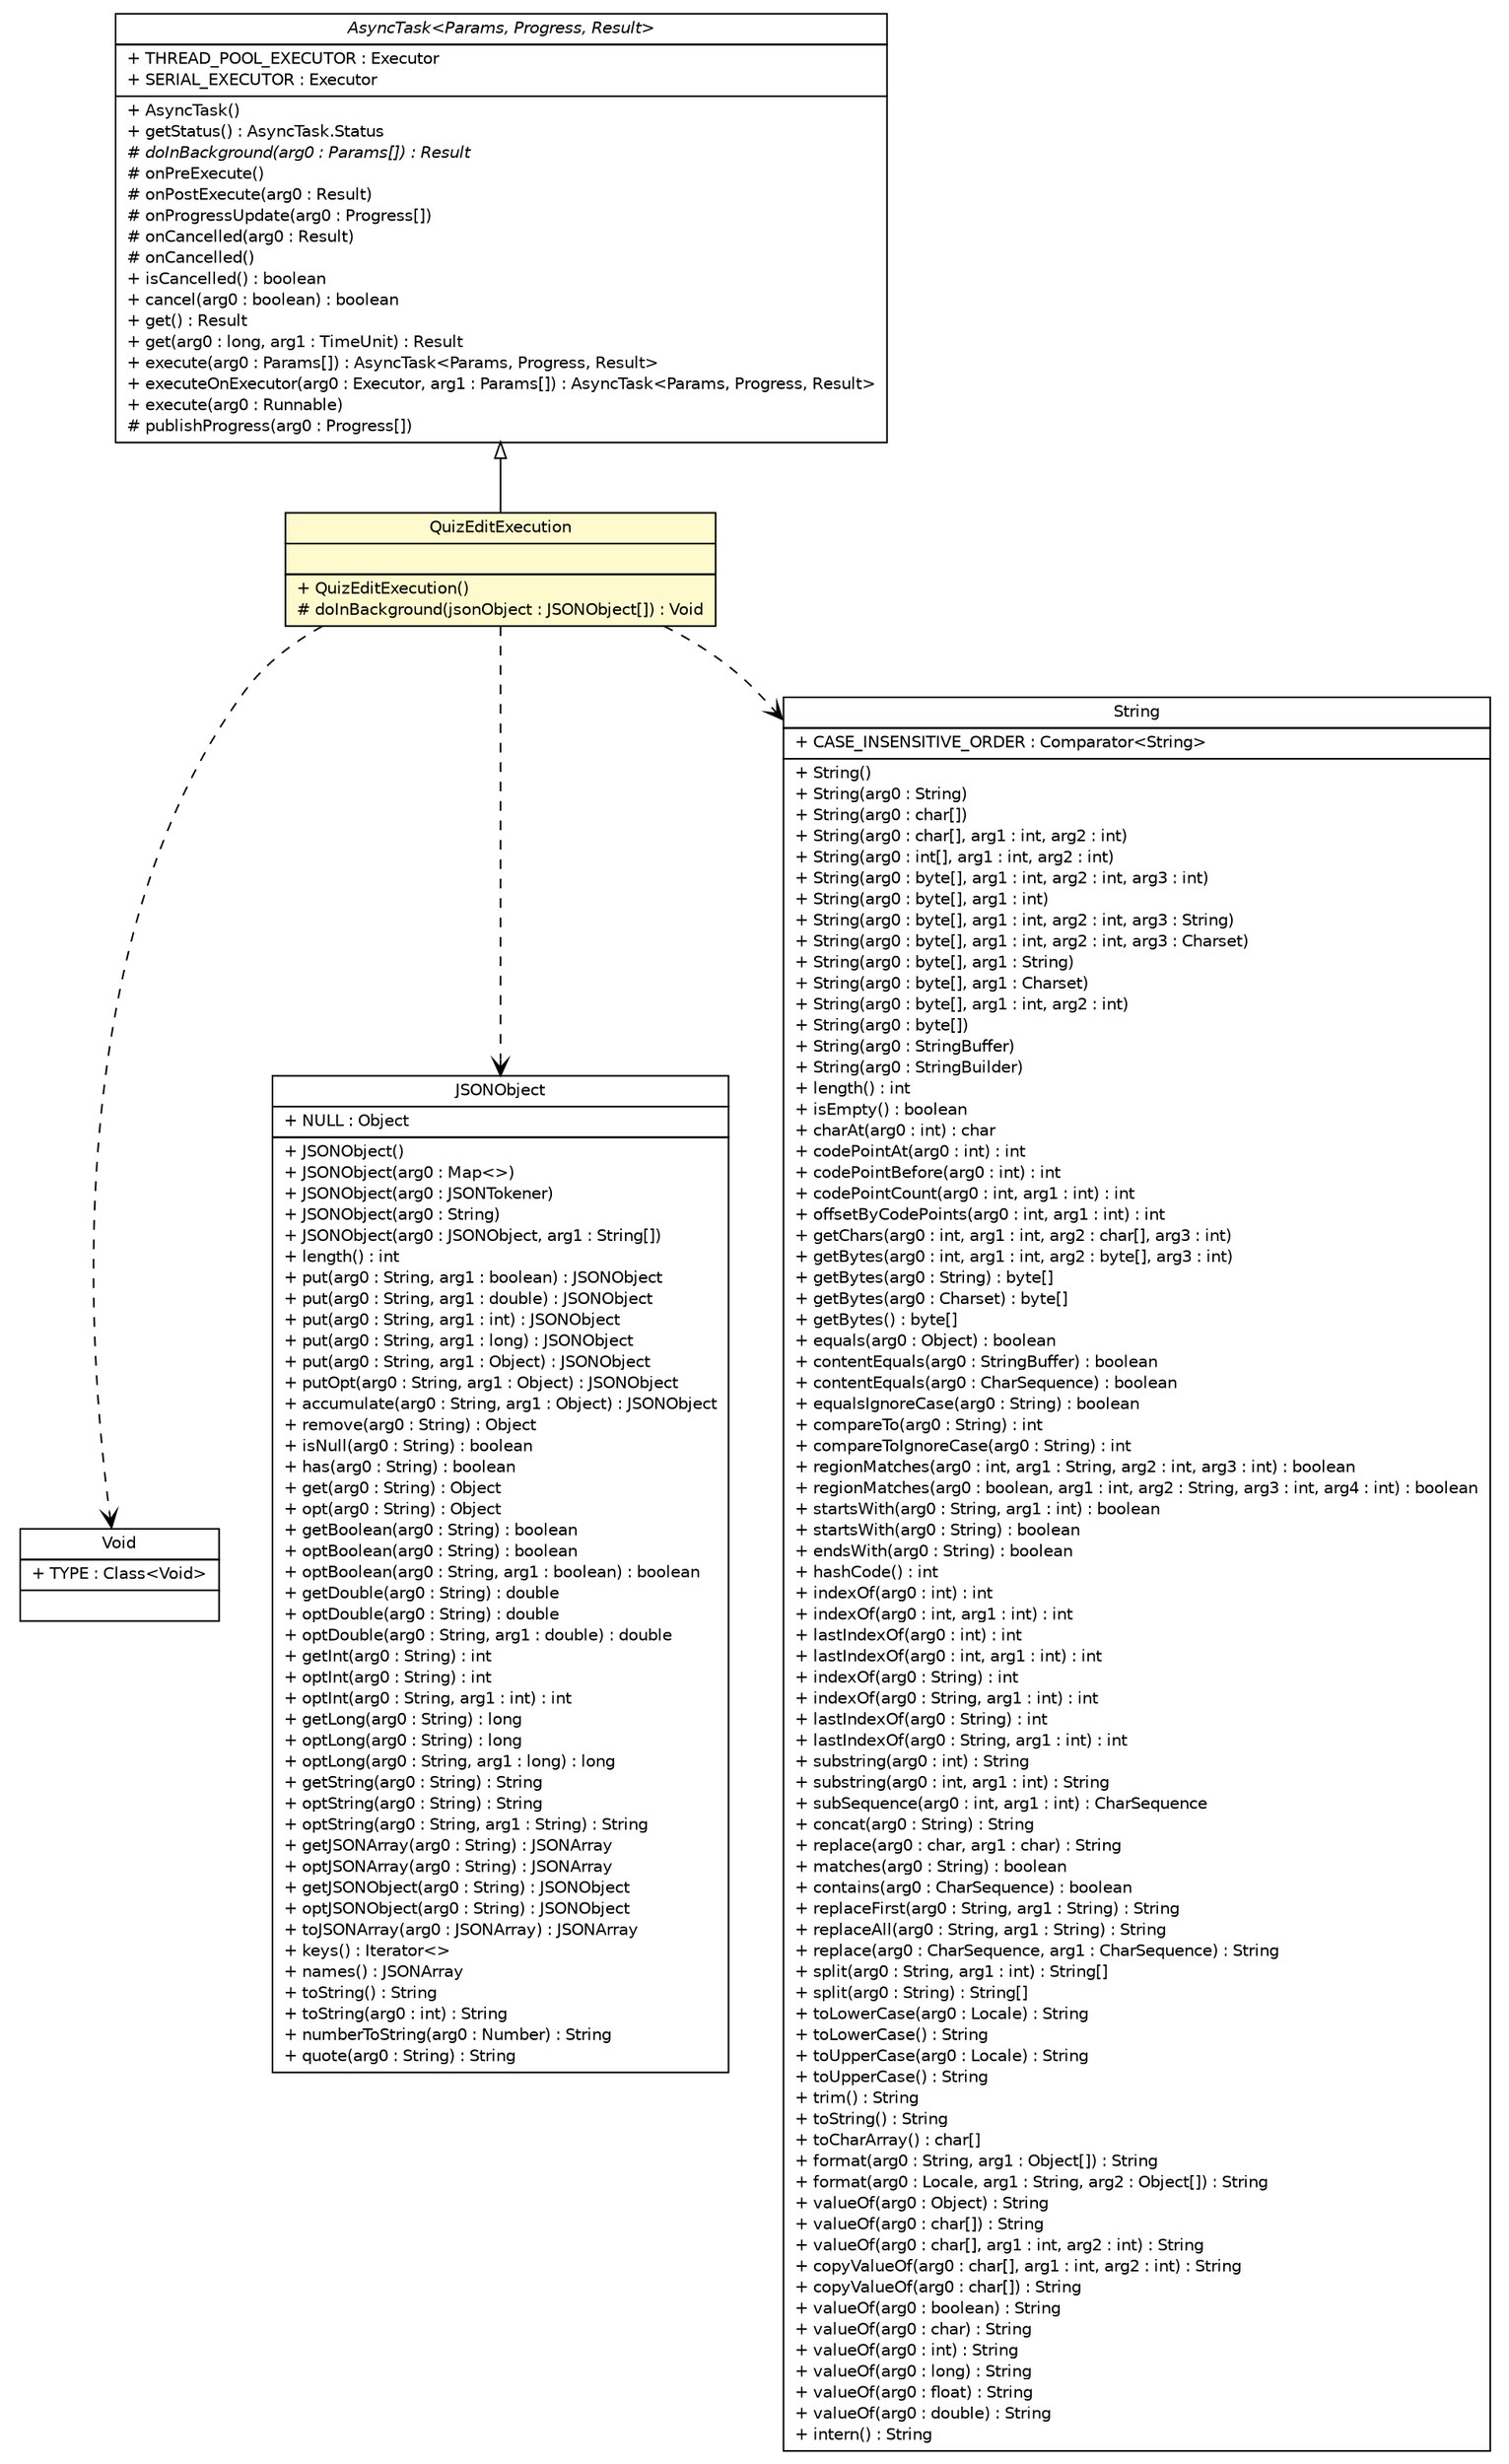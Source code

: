 #!/usr/local/bin/dot
#
# Class diagram 
# Generated by UMLGraph version R5_6_6-1-g9240c4 (http://www.umlgraph.org/)
#

digraph G {
	edge [fontname="Helvetica",fontsize=10,labelfontname="Helvetica",labelfontsize=10];
	node [fontname="Helvetica",fontsize=10,shape=plaintext];
	nodesep=0.25;
	ranksep=0.5;
	// epfl.sweng.backend.QuizEditExecution
	c480 [label=<<table title="epfl.sweng.backend.QuizEditExecution" border="0" cellborder="1" cellspacing="0" cellpadding="2" port="p" bgcolor="lemonChiffon" href="./QuizEditExecution.html">
		<tr><td><table border="0" cellspacing="0" cellpadding="1">
<tr><td align="center" balign="center"> QuizEditExecution </td></tr>
		</table></td></tr>
		<tr><td><table border="0" cellspacing="0" cellpadding="1">
<tr><td align="left" balign="left">  </td></tr>
		</table></td></tr>
		<tr><td><table border="0" cellspacing="0" cellpadding="1">
<tr><td align="left" balign="left"> + QuizEditExecution() </td></tr>
<tr><td align="left" balign="left"> # doInBackground(jsonObject : JSONObject[]) : Void </td></tr>
		</table></td></tr>
		</table>>, URL="./QuizEditExecution.html", fontname="Helvetica", fontcolor="black", fontsize=10.0];
	//epfl.sweng.backend.QuizEditExecution extends android.os.AsyncTask<org.json.JSONObject, java.lang.Void, java.lang.Void>
	c504:p -> c480:p [dir=back,arrowtail=empty];
	// epfl.sweng.backend.QuizEditExecution DEPEND java.lang.Void
	c480:p -> c506:p [taillabel="", label="", headlabel="", fontname="Helvetica", fontcolor="black", fontsize=10.0, color="black", arrowhead=open, style=dashed];
	// epfl.sweng.backend.QuizEditExecution DEPEND org.json.JSONObject
	c480:p -> c507:p [taillabel="", label="", headlabel="", fontname="Helvetica", fontcolor="black", fontsize=10.0, color="black", arrowhead=open, style=dashed];
	// epfl.sweng.backend.QuizEditExecution DEPEND java.lang.String
	c480:p -> c508:p [taillabel="", label="", headlabel="", fontname="Helvetica", fontcolor="black", fontsize=10.0, color="black", arrowhead=open, style=dashed];
	// java.lang.String
	c508 [label=<<table title="java.lang.String" border="0" cellborder="1" cellspacing="0" cellpadding="2" port="p" href="http://java.sun.com/j2se/1.4.2/docs/api/java/lang/String.html">
		<tr><td><table border="0" cellspacing="0" cellpadding="1">
<tr><td align="center" balign="center"> String </td></tr>
		</table></td></tr>
		<tr><td><table border="0" cellspacing="0" cellpadding="1">
<tr><td align="left" balign="left"> + CASE_INSENSITIVE_ORDER : Comparator&lt;String&gt; </td></tr>
		</table></td></tr>
		<tr><td><table border="0" cellspacing="0" cellpadding="1">
<tr><td align="left" balign="left"> + String() </td></tr>
<tr><td align="left" balign="left"> + String(arg0 : String) </td></tr>
<tr><td align="left" balign="left"> + String(arg0 : char[]) </td></tr>
<tr><td align="left" balign="left"> + String(arg0 : char[], arg1 : int, arg2 : int) </td></tr>
<tr><td align="left" balign="left"> + String(arg0 : int[], arg1 : int, arg2 : int) </td></tr>
<tr><td align="left" balign="left"> + String(arg0 : byte[], arg1 : int, arg2 : int, arg3 : int) </td></tr>
<tr><td align="left" balign="left"> + String(arg0 : byte[], arg1 : int) </td></tr>
<tr><td align="left" balign="left"> + String(arg0 : byte[], arg1 : int, arg2 : int, arg3 : String) </td></tr>
<tr><td align="left" balign="left"> + String(arg0 : byte[], arg1 : int, arg2 : int, arg3 : Charset) </td></tr>
<tr><td align="left" balign="left"> + String(arg0 : byte[], arg1 : String) </td></tr>
<tr><td align="left" balign="left"> + String(arg0 : byte[], arg1 : Charset) </td></tr>
<tr><td align="left" balign="left"> + String(arg0 : byte[], arg1 : int, arg2 : int) </td></tr>
<tr><td align="left" balign="left"> + String(arg0 : byte[]) </td></tr>
<tr><td align="left" balign="left"> + String(arg0 : StringBuffer) </td></tr>
<tr><td align="left" balign="left"> + String(arg0 : StringBuilder) </td></tr>
<tr><td align="left" balign="left"> + length() : int </td></tr>
<tr><td align="left" balign="left"> + isEmpty() : boolean </td></tr>
<tr><td align="left" balign="left"> + charAt(arg0 : int) : char </td></tr>
<tr><td align="left" balign="left"> + codePointAt(arg0 : int) : int </td></tr>
<tr><td align="left" balign="left"> + codePointBefore(arg0 : int) : int </td></tr>
<tr><td align="left" balign="left"> + codePointCount(arg0 : int, arg1 : int) : int </td></tr>
<tr><td align="left" balign="left"> + offsetByCodePoints(arg0 : int, arg1 : int) : int </td></tr>
<tr><td align="left" balign="left"> + getChars(arg0 : int, arg1 : int, arg2 : char[], arg3 : int) </td></tr>
<tr><td align="left" balign="left"> + getBytes(arg0 : int, arg1 : int, arg2 : byte[], arg3 : int) </td></tr>
<tr><td align="left" balign="left"> + getBytes(arg0 : String) : byte[] </td></tr>
<tr><td align="left" balign="left"> + getBytes(arg0 : Charset) : byte[] </td></tr>
<tr><td align="left" balign="left"> + getBytes() : byte[] </td></tr>
<tr><td align="left" balign="left"> + equals(arg0 : Object) : boolean </td></tr>
<tr><td align="left" balign="left"> + contentEquals(arg0 : StringBuffer) : boolean </td></tr>
<tr><td align="left" balign="left"> + contentEquals(arg0 : CharSequence) : boolean </td></tr>
<tr><td align="left" balign="left"> + equalsIgnoreCase(arg0 : String) : boolean </td></tr>
<tr><td align="left" balign="left"> + compareTo(arg0 : String) : int </td></tr>
<tr><td align="left" balign="left"> + compareToIgnoreCase(arg0 : String) : int </td></tr>
<tr><td align="left" balign="left"> + regionMatches(arg0 : int, arg1 : String, arg2 : int, arg3 : int) : boolean </td></tr>
<tr><td align="left" balign="left"> + regionMatches(arg0 : boolean, arg1 : int, arg2 : String, arg3 : int, arg4 : int) : boolean </td></tr>
<tr><td align="left" balign="left"> + startsWith(arg0 : String, arg1 : int) : boolean </td></tr>
<tr><td align="left" balign="left"> + startsWith(arg0 : String) : boolean </td></tr>
<tr><td align="left" balign="left"> + endsWith(arg0 : String) : boolean </td></tr>
<tr><td align="left" balign="left"> + hashCode() : int </td></tr>
<tr><td align="left" balign="left"> + indexOf(arg0 : int) : int </td></tr>
<tr><td align="left" balign="left"> + indexOf(arg0 : int, arg1 : int) : int </td></tr>
<tr><td align="left" balign="left"> + lastIndexOf(arg0 : int) : int </td></tr>
<tr><td align="left" balign="left"> + lastIndexOf(arg0 : int, arg1 : int) : int </td></tr>
<tr><td align="left" balign="left"> + indexOf(arg0 : String) : int </td></tr>
<tr><td align="left" balign="left"> + indexOf(arg0 : String, arg1 : int) : int </td></tr>
<tr><td align="left" balign="left"> + lastIndexOf(arg0 : String) : int </td></tr>
<tr><td align="left" balign="left"> + lastIndexOf(arg0 : String, arg1 : int) : int </td></tr>
<tr><td align="left" balign="left"> + substring(arg0 : int) : String </td></tr>
<tr><td align="left" balign="left"> + substring(arg0 : int, arg1 : int) : String </td></tr>
<tr><td align="left" balign="left"> + subSequence(arg0 : int, arg1 : int) : CharSequence </td></tr>
<tr><td align="left" balign="left"> + concat(arg0 : String) : String </td></tr>
<tr><td align="left" balign="left"> + replace(arg0 : char, arg1 : char) : String </td></tr>
<tr><td align="left" balign="left"> + matches(arg0 : String) : boolean </td></tr>
<tr><td align="left" balign="left"> + contains(arg0 : CharSequence) : boolean </td></tr>
<tr><td align="left" balign="left"> + replaceFirst(arg0 : String, arg1 : String) : String </td></tr>
<tr><td align="left" balign="left"> + replaceAll(arg0 : String, arg1 : String) : String </td></tr>
<tr><td align="left" balign="left"> + replace(arg0 : CharSequence, arg1 : CharSequence) : String </td></tr>
<tr><td align="left" balign="left"> + split(arg0 : String, arg1 : int) : String[] </td></tr>
<tr><td align="left" balign="left"> + split(arg0 : String) : String[] </td></tr>
<tr><td align="left" balign="left"> + toLowerCase(arg0 : Locale) : String </td></tr>
<tr><td align="left" balign="left"> + toLowerCase() : String </td></tr>
<tr><td align="left" balign="left"> + toUpperCase(arg0 : Locale) : String </td></tr>
<tr><td align="left" balign="left"> + toUpperCase() : String </td></tr>
<tr><td align="left" balign="left"> + trim() : String </td></tr>
<tr><td align="left" balign="left"> + toString() : String </td></tr>
<tr><td align="left" balign="left"> + toCharArray() : char[] </td></tr>
<tr><td align="left" balign="left"> + format(arg0 : String, arg1 : Object[]) : String </td></tr>
<tr><td align="left" balign="left"> + format(arg0 : Locale, arg1 : String, arg2 : Object[]) : String </td></tr>
<tr><td align="left" balign="left"> + valueOf(arg0 : Object) : String </td></tr>
<tr><td align="left" balign="left"> + valueOf(arg0 : char[]) : String </td></tr>
<tr><td align="left" balign="left"> + valueOf(arg0 : char[], arg1 : int, arg2 : int) : String </td></tr>
<tr><td align="left" balign="left"> + copyValueOf(arg0 : char[], arg1 : int, arg2 : int) : String </td></tr>
<tr><td align="left" balign="left"> + copyValueOf(arg0 : char[]) : String </td></tr>
<tr><td align="left" balign="left"> + valueOf(arg0 : boolean) : String </td></tr>
<tr><td align="left" balign="left"> + valueOf(arg0 : char) : String </td></tr>
<tr><td align="left" balign="left"> + valueOf(arg0 : int) : String </td></tr>
<tr><td align="left" balign="left"> + valueOf(arg0 : long) : String </td></tr>
<tr><td align="left" balign="left"> + valueOf(arg0 : float) : String </td></tr>
<tr><td align="left" balign="left"> + valueOf(arg0 : double) : String </td></tr>
<tr><td align="left" balign="left"> + intern() : String </td></tr>
		</table></td></tr>
		</table>>, URL="http://java.sun.com/j2se/1.4.2/docs/api/java/lang/String.html", fontname="Helvetica", fontcolor="black", fontsize=10.0];
	// android.os.AsyncTask<Params, Progress, Result>
	c504 [label=<<table title="android.os.AsyncTask" border="0" cellborder="1" cellspacing="0" cellpadding="2" port="p" href="http://java.sun.com/j2se/1.4.2/docs/api/android/os/AsyncTask.html">
		<tr><td><table border="0" cellspacing="0" cellpadding="1">
<tr><td align="center" balign="center"><font face="Helvetica-Oblique"> AsyncTask&lt;Params, Progress, Result&gt; </font></td></tr>
		</table></td></tr>
		<tr><td><table border="0" cellspacing="0" cellpadding="1">
<tr><td align="left" balign="left"> + THREAD_POOL_EXECUTOR : Executor </td></tr>
<tr><td align="left" balign="left"> + SERIAL_EXECUTOR : Executor </td></tr>
		</table></td></tr>
		<tr><td><table border="0" cellspacing="0" cellpadding="1">
<tr><td align="left" balign="left"> + AsyncTask() </td></tr>
<tr><td align="left" balign="left"> + getStatus() : AsyncTask.Status </td></tr>
<tr><td align="left" balign="left"><font face="Helvetica-Oblique" point-size="10.0"> # doInBackground(arg0 : Params[]) : Result </font></td></tr>
<tr><td align="left" balign="left"> # onPreExecute() </td></tr>
<tr><td align="left" balign="left"> # onPostExecute(arg0 : Result) </td></tr>
<tr><td align="left" balign="left"> # onProgressUpdate(arg0 : Progress[]) </td></tr>
<tr><td align="left" balign="left"> # onCancelled(arg0 : Result) </td></tr>
<tr><td align="left" balign="left"> # onCancelled() </td></tr>
<tr><td align="left" balign="left"> + isCancelled() : boolean </td></tr>
<tr><td align="left" balign="left"> + cancel(arg0 : boolean) : boolean </td></tr>
<tr><td align="left" balign="left"> + get() : Result </td></tr>
<tr><td align="left" balign="left"> + get(arg0 : long, arg1 : TimeUnit) : Result </td></tr>
<tr><td align="left" balign="left"> + execute(arg0 : Params[]) : AsyncTask&lt;Params, Progress, Result&gt; </td></tr>
<tr><td align="left" balign="left"> + executeOnExecutor(arg0 : Executor, arg1 : Params[]) : AsyncTask&lt;Params, Progress, Result&gt; </td></tr>
<tr><td align="left" balign="left"> + execute(arg0 : Runnable) </td></tr>
<tr><td align="left" balign="left"> # publishProgress(arg0 : Progress[]) </td></tr>
		</table></td></tr>
		</table>>, URL="http://java.sun.com/j2se/1.4.2/docs/api/android/os/AsyncTask.html", fontname="Helvetica", fontcolor="black", fontsize=10.0];
	// org.json.JSONObject
	c507 [label=<<table title="org.json.JSONObject" border="0" cellborder="1" cellspacing="0" cellpadding="2" port="p" href="http://java.sun.com/j2se/1.4.2/docs/api/org/json/JSONObject.html">
		<tr><td><table border="0" cellspacing="0" cellpadding="1">
<tr><td align="center" balign="center"> JSONObject </td></tr>
		</table></td></tr>
		<tr><td><table border="0" cellspacing="0" cellpadding="1">
<tr><td align="left" balign="left"> + NULL : Object </td></tr>
		</table></td></tr>
		<tr><td><table border="0" cellspacing="0" cellpadding="1">
<tr><td align="left" balign="left"> + JSONObject() </td></tr>
<tr><td align="left" balign="left"> + JSONObject(arg0 : Map&lt;&gt;) </td></tr>
<tr><td align="left" balign="left"> + JSONObject(arg0 : JSONTokener) </td></tr>
<tr><td align="left" balign="left"> + JSONObject(arg0 : String) </td></tr>
<tr><td align="left" balign="left"> + JSONObject(arg0 : JSONObject, arg1 : String[]) </td></tr>
<tr><td align="left" balign="left"> + length() : int </td></tr>
<tr><td align="left" balign="left"> + put(arg0 : String, arg1 : boolean) : JSONObject </td></tr>
<tr><td align="left" balign="left"> + put(arg0 : String, arg1 : double) : JSONObject </td></tr>
<tr><td align="left" balign="left"> + put(arg0 : String, arg1 : int) : JSONObject </td></tr>
<tr><td align="left" balign="left"> + put(arg0 : String, arg1 : long) : JSONObject </td></tr>
<tr><td align="left" balign="left"> + put(arg0 : String, arg1 : Object) : JSONObject </td></tr>
<tr><td align="left" balign="left"> + putOpt(arg0 : String, arg1 : Object) : JSONObject </td></tr>
<tr><td align="left" balign="left"> + accumulate(arg0 : String, arg1 : Object) : JSONObject </td></tr>
<tr><td align="left" balign="left"> + remove(arg0 : String) : Object </td></tr>
<tr><td align="left" balign="left"> + isNull(arg0 : String) : boolean </td></tr>
<tr><td align="left" balign="left"> + has(arg0 : String) : boolean </td></tr>
<tr><td align="left" balign="left"> + get(arg0 : String) : Object </td></tr>
<tr><td align="left" balign="left"> + opt(arg0 : String) : Object </td></tr>
<tr><td align="left" balign="left"> + getBoolean(arg0 : String) : boolean </td></tr>
<tr><td align="left" balign="left"> + optBoolean(arg0 : String) : boolean </td></tr>
<tr><td align="left" balign="left"> + optBoolean(arg0 : String, arg1 : boolean) : boolean </td></tr>
<tr><td align="left" balign="left"> + getDouble(arg0 : String) : double </td></tr>
<tr><td align="left" balign="left"> + optDouble(arg0 : String) : double </td></tr>
<tr><td align="left" balign="left"> + optDouble(arg0 : String, arg1 : double) : double </td></tr>
<tr><td align="left" balign="left"> + getInt(arg0 : String) : int </td></tr>
<tr><td align="left" balign="left"> + optInt(arg0 : String) : int </td></tr>
<tr><td align="left" balign="left"> + optInt(arg0 : String, arg1 : int) : int </td></tr>
<tr><td align="left" balign="left"> + getLong(arg0 : String) : long </td></tr>
<tr><td align="left" balign="left"> + optLong(arg0 : String) : long </td></tr>
<tr><td align="left" balign="left"> + optLong(arg0 : String, arg1 : long) : long </td></tr>
<tr><td align="left" balign="left"> + getString(arg0 : String) : String </td></tr>
<tr><td align="left" balign="left"> + optString(arg0 : String) : String </td></tr>
<tr><td align="left" balign="left"> + optString(arg0 : String, arg1 : String) : String </td></tr>
<tr><td align="left" balign="left"> + getJSONArray(arg0 : String) : JSONArray </td></tr>
<tr><td align="left" balign="left"> + optJSONArray(arg0 : String) : JSONArray </td></tr>
<tr><td align="left" balign="left"> + getJSONObject(arg0 : String) : JSONObject </td></tr>
<tr><td align="left" balign="left"> + optJSONObject(arg0 : String) : JSONObject </td></tr>
<tr><td align="left" balign="left"> + toJSONArray(arg0 : JSONArray) : JSONArray </td></tr>
<tr><td align="left" balign="left"> + keys() : Iterator&lt;&gt; </td></tr>
<tr><td align="left" balign="left"> + names() : JSONArray </td></tr>
<tr><td align="left" balign="left"> + toString() : String </td></tr>
<tr><td align="left" balign="left"> + toString(arg0 : int) : String </td></tr>
<tr><td align="left" balign="left"> + numberToString(arg0 : Number) : String </td></tr>
<tr><td align="left" balign="left"> + quote(arg0 : String) : String </td></tr>
		</table></td></tr>
		</table>>, URL="http://java.sun.com/j2se/1.4.2/docs/api/org/json/JSONObject.html", fontname="Helvetica", fontcolor="black", fontsize=10.0];
	// java.lang.Void
	c506 [label=<<table title="java.lang.Void" border="0" cellborder="1" cellspacing="0" cellpadding="2" port="p" href="http://java.sun.com/j2se/1.4.2/docs/api/java/lang/Void.html">
		<tr><td><table border="0" cellspacing="0" cellpadding="1">
<tr><td align="center" balign="center"> Void </td></tr>
		</table></td></tr>
		<tr><td><table border="0" cellspacing="0" cellpadding="1">
<tr><td align="left" balign="left"> + TYPE : Class&lt;Void&gt; </td></tr>
		</table></td></tr>
		<tr><td><table border="0" cellspacing="0" cellpadding="1">
<tr><td align="left" balign="left">  </td></tr>
		</table></td></tr>
		</table>>, URL="http://java.sun.com/j2se/1.4.2/docs/api/java/lang/Void.html", fontname="Helvetica", fontcolor="black", fontsize=10.0];
}

